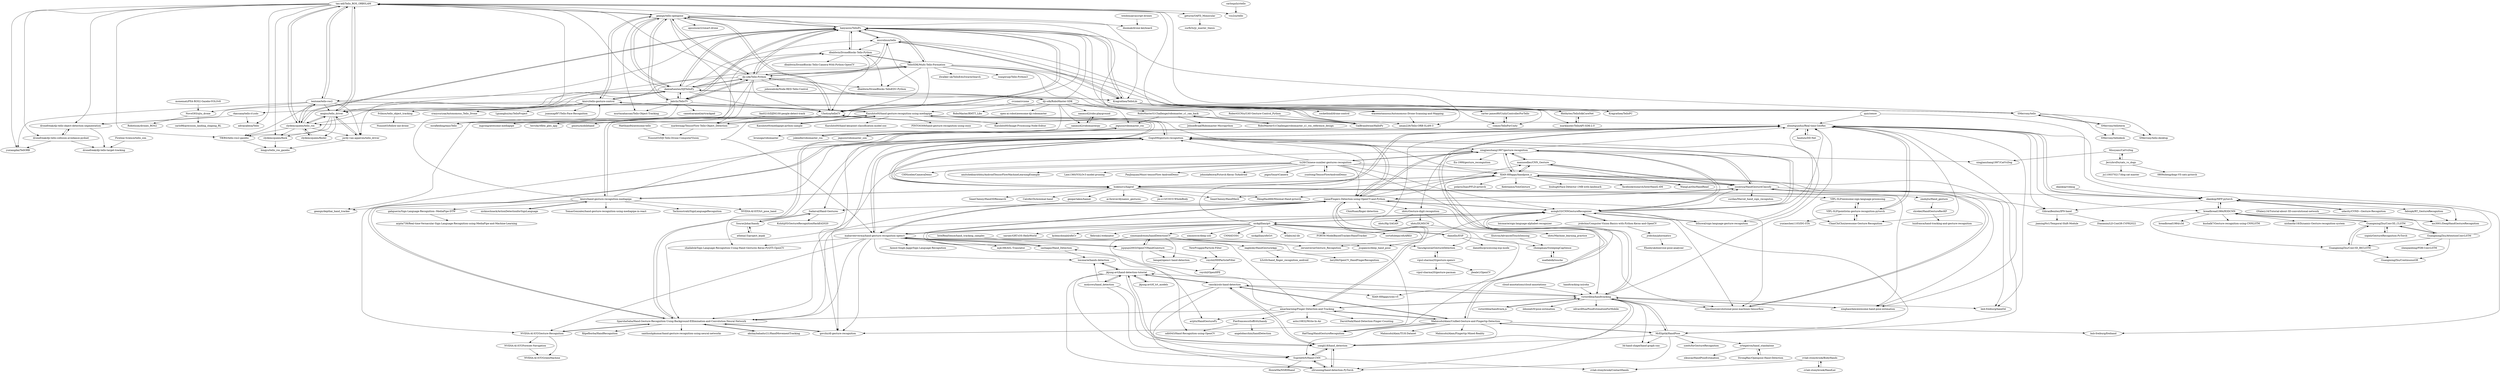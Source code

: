 digraph G {
"rkassana/tello-rl-yolo" -> "dronefreak/dji-tello-object-detection-segmentation"
"rkassana/tello-rl-yolo" -> "adriacabeza/Yello"
"fandulu/DD-Net" -> "ahmetgunduz/Real-time-GesRec" ["e"=1]
"wesbos/javascript-drones" -> "dnomak/drone-keyboard" ["e"=1]
"idotc/Gesture-digit-recognition" -> "idotc/Machine_learning_practice"
"idotc/Gesture-digit-recognition" -> "idotc/DLMSCM"
"idotc/Gesture-digit-recognition" -> "idotc/Hg-SAGAN"
"maxnoodles/CNN_Gesture" -> "xingjianzhang1997/gesture-recognition"
"maxnoodles/CNN_Gesture" -> "yyyerica/HandGestureClassify"
"maxnoodles/CNN_Gesture" -> "WangLaoShi/HandRead"
"maxnoodles/CNN_Gesture" -> "XIAN-HHappy/handpose_x"
"xingjianzhang1997/gesture-recognition" -> "maxnoodles/CNN_Gesture"
"xingjianzhang1997/gesture-recognition" -> "yyyerica/HandGestureClassify"
"xingjianzhang1997/gesture-recognition" -> "tz28/Chinese-number-gestures-recognition"
"xingjianzhang1997/gesture-recognition" -> "lzane/Fingers-Detection-using-OpenCV-and-Python"
"xingjianzhang1997/gesture-recognition" -> "XIAN-HHappy/handpose_x"
"xingjianzhang1997/gesture-recognition" -> "asingh33/CNNGestureRecognizer"
"xingjianzhang1997/gesture-recognition" -> "Gogul09/gesture-recognition"
"xingjianzhang1997/gesture-recognition" -> "SparshaSaha/Hand-Gesture-Recognition-Using-Background-Elllimination-and-Convolution-Neural-Network"
"xingjianzhang1997/gesture-recognition" -> "idotc/Gesture-digit-recognition"
"xingjianzhang1997/gesture-recognition" -> "xingjianzhang1997/CatVsDog"
"xingjianzhang1997/gesture-recognition" -> "En-1999/gesture_recongnition"
"xingjianzhang1997/gesture-recognition" -> "ahmetgunduz/Real-time-GesRec"
"cloud-annotations/cloud-annotations" -> "victordibia/handtracking" ["e"=1]
"microlinux/tello" -> "hanyazou/TelloPy"
"microlinux/tello" -> "Kragrathea/TelloLib"
"microlinux/tello" -> "Kragrathea/TelloPC"
"microlinux/tello" -> "Ubotica/telloCV"
"microlinux/tello" -> "dji-sdk/Tello-Python"
"microlinux/tello" -> "SMerrony/tello"
"microlinux/tello" -> "dbaldwin/DroneBlocks-Tello-Python"
"Kragrathea/TelloLib" -> "comoc/TelloForUnity"
"Kragrathea/TelloLib" -> "SMerrony/tello"
"Kragrathea/TelloLib" -> "8bitbytes/TelloSdkCoreNet"
"Kragrathea/TelloLib" -> "Kragrathea/TelloPC"
"Kragrathea/TelloLib" -> "marklauter/TelloAPI-SDK-2.0"
"Kragrathea/TelloLib" -> "microlinux/tello"
"Kragrathea/TelloLib" -> "carter-james89/UnityControllerForTello"
"Kragrathea/TelloLib" -> "socketbind/drone-control"
"Kragrathea/TelloLib" -> "hanyazou/TelloPy"
"hanyazou/TelloPy" -> "Ubotica/telloCV"
"hanyazou/TelloPy" -> "dji-sdk/Tello-Python"
"hanyazou/TelloPy" -> "damiafuentes/DJITelloPy"
"hanyazou/TelloPy" -> "microlinux/tello"
"hanyazou/TelloPy" -> "geaxgx/tello-openpose"
"hanyazou/TelloPy" -> "GalBrandwine/HalloPy"
"hanyazou/TelloPy" -> "Kragrathea/TelloLib"
"hanyazou/TelloPy" -> "TelloSDK/Multi-Tello-Formation"
"hanyazou/TelloPy" -> "anqixu/tello_driver"
"hanyazou/TelloPy" -> "clydemcqueen/tello_ros"
"hanyazou/TelloPy" -> "dbaldwin/DroneBlocks-Tello-Python"
"hanyazou/TelloPy" -> "tau-adl/Tello_ROS_ORBSLAM"
"hanyazou/TelloPy" -> "SMerrony/tello"
"hanyazou/TelloPy" -> "markwinap/TensorFlow-Tello-Object_Detection-"
"hanyazou/TelloPy" -> "Jabrils/TelloTV"
"dji-sdk/Tello-Python" -> "damiafuentes/DJITelloPy"
"dji-sdk/Tello-Python" -> "hanyazou/TelloPy"
"dji-sdk/Tello-Python" -> "TelloSDK/Multi-Tello-Formation"
"dji-sdk/Tello-Python" -> "microlinux/tello"
"dji-sdk/Tello-Python" -> "geaxgx/tello-openpose"
"dji-sdk/Tello-Python" -> "Jabrils/TelloTV"
"dji-sdk/Tello-Python" -> "Ubotica/telloCV"
"dji-sdk/Tello-Python" -> "dbaldwin/DroneBlocks-Tello-Python"
"dji-sdk/Tello-Python" -> "clydemcqueen/tello_ros"
"dji-sdk/Tello-Python" -> "ezrafielding/easyTello"
"dji-sdk/Tello-Python" -> "tau-adl/Tello_ROS_ORBSLAM"
"dji-sdk/Tello-Python" -> "Kragrathea/TelloLib"
"dji-sdk/Tello-Python" -> "anqixu/tello_driver"
"dji-sdk/Tello-Python" -> "dbaldwin/DroneBlocks-TelloEDU-Python"
"dji-sdk/Tello-Python" -> "johnwalicki/Node-RED-Tello-Control" ["e"=1]
"damiafuentes/DJITelloPy" -> "dji-sdk/Tello-Python"
"damiafuentes/DJITelloPy" -> "hanyazou/TelloPy"
"damiafuentes/DJITelloPy" -> "Jabrils/TelloTV"
"damiafuentes/DJITelloPy" -> "clydemcqueen/tello_ros"
"damiafuentes/DJITelloPy" -> "tentone/tello-ros2"
"damiafuentes/DJITelloPy" -> "TelloSDK/Multi-Tello-Formation"
"damiafuentes/DJITelloPy" -> "kinivi/tello-gesture-control"
"damiafuentes/DJITelloPy" -> "geaxgx/tello-openpose"
"damiafuentes/DJITelloPy" -> "Ubotica/telloCV"
"damiafuentes/DJITelloPy" -> "tau-adl/Tello_ROS_ORBSLAM"
"damiafuentes/DJITelloPy" -> "microlinux/tello"
"damiafuentes/DJITelloPy" -> "anqixu/tello_driver"
"damiafuentes/DJITelloPy" -> "dbaldwin/DroneBlocks-Tello-Python"
"damiafuentes/DJITelloPy" -> "dji-sdk/RoboMaster-SDK"
"damiafuentes/DJITelloPy" -> "Kragrathea/TelloLib"
"dronefreak/dji-tello-object-detection-segmentation" -> "dronefreak/dji-tello-collision-avoidance-pydnet"
"dronefreak/dji-tello-object-detection-segmentation" -> "dronefreak/dji-tello-target-tracking"
"victordibia/handtrack.js" -> "victordibia/handtracking" ["e"=1]
"yuxitong/TensorFlowAndroidDemo" -> "tz28/Chinese-number-gestures-recognition" ["e"=1]
"jrobchin/Computer-Vision-Basics-with-Python-Keras-and-OpenCV" -> "jrobchin/phormatics"
"jrobchin/Computer-Vision-Basics-with-Python-Keras-and-OpenCV" -> "asingh33/CNNGestureRecognizer"
"hthuwal/sign-language-gesture-recognition" -> "asingh33/CNNGestureRecognizer" ["e"=1]
"hthuwal/sign-language-gesture-recognition" -> "ahmetgunduz/Real-time-GesRec" ["e"=1]
"OValery16/Tutorial-about-3D-convolutional-network" -> "ms3001/DeepHandGestureRecognition" ["e"=1]
"dbaldwin/DroneBlocks-Tello-Python" -> "dbaldwin/DroneBlocks-TelloEDU-Python"
"dbaldwin/DroneBlocks-Tello-Python" -> "dbaldwin/DroneBlocks-Tello-Camera-With-Python-OpenCV"
"dbaldwin/DroneBlocks-Tello-Python" -> "hanyazou/TelloPy"
"dbaldwin/DroneBlocks-Tello-Python" -> "TelloSDK/Multi-Tello-Formation"
"dbaldwin/DroneBlocks-Tello-Python" -> "Ubotica/telloCV"
"dbaldwin/DroneBlocks-Tello-Python" -> "ezrafielding/easyTello"
"ahmetgunduz/Real-time-GesRec" -> "okankop/MFF-pytorch"
"ahmetgunduz/Real-time-GesRec" -> "breadbread1984/R3DCNN"
"ahmetgunduz/Real-time-GesRec" -> "GibranBenitez/IPN-hand"
"ahmetgunduz/Real-time-GesRec" -> "VIPL-SLP/pointlstm-gesture-recognition-pytorch"
"ahmetgunduz/Real-time-GesRec" -> "Ha0Tang/HandGestureRecognition" ["e"=1]
"ahmetgunduz/Real-time-GesRec" -> "govzhz/dl-gesture-recognition"
"ahmetgunduz/Real-time-GesRec" -> "ChanChiChoi/awesome-Gesture-Recognition"
"ahmetgunduz/Real-time-GesRec" -> "SparshaSaha/Hand-Gesture-Recognition-Using-Background-Elllimination-and-Convolution-Neural-Network"
"ahmetgunduz/Real-time-GesRec" -> "Gogul09/gesture-recognition"
"ahmetgunduz/Real-time-GesRec" -> "lmb-freiburg/freihand" ["e"=1]
"ahmetgunduz/Real-time-GesRec" -> "lmb-freiburg/hand3d" ["e"=1]
"ahmetgunduz/Real-time-GesRec" -> "MahmudulAlam/Unified-Gesture-and-Fingertip-Detection"
"ahmetgunduz/Real-time-GesRec" -> "fandulu/DD-Net" ["e"=1]
"ahmetgunduz/Real-time-GesRec" -> "hukenovs/hagrid"
"ahmetgunduz/Real-time-GesRec" -> "xinghaochen/awesome-hand-pose-estimation" ["e"=1]
"victordibia/handtracking" -> "xinghaochen/awesome-hand-pose-estimation" ["e"=1]
"victordibia/handtracking" -> "lmb-freiburg/hand3d" ["e"=1]
"victordibia/handtracking" -> "MrEliptik/HandPose"
"victordibia/handtracking" -> "victordibia/handtrack.js" ["e"=1]
"victordibia/handtracking" -> "timctho/convolutional-pose-machines-tensorflow" ["e"=1]
"victordibia/handtracking" -> "asingh33/CNNGestureRecognizer"
"victordibia/handtracking" -> "jkjung-avt/hand-detection-tutorial"
"victordibia/handtracking" -> "cansik/yolo-hand-detection"
"victordibia/handtracking" -> "3d-hand-shape/hand-graph-cnn" ["e"=1]
"victordibia/handtracking" -> "ildoonet/tf-pose-estimation" ["e"=1]
"victordibia/handtracking" -> "yangli18/hand_detection"
"victordibia/handtracking" -> "zllrunning/hand-detection.PyTorch"
"victordibia/handtracking" -> "ahmetgunduz/Real-time-GesRec"
"victordibia/handtracking" -> "amarlearning/Finger-Detection-and-Tracking"
"victordibia/handtracking" -> "edvardHua/PoseEstimationForMobile" ["e"=1]
"tz28/Chinese-number-gestures-recognition" -> "xingjianzhang1997/gesture-recognition"
"tz28/Chinese-number-gestures-recognition" -> "yyyerica/HandGestureClassify"
"tz28/Chinese-number-gestures-recognition" -> "yuxitong/TensorFlowAndroidDemo" ["e"=1]
"tz28/Chinese-number-gestures-recognition" -> "Gogul09/gesture-recognition"
"tz28/Chinese-number-gestures-recognition" -> "XIAN-HHappy/handpose_x"
"tz28/Chinese-number-gestures-recognition" -> "CHNicelee/CameraDemo" ["e"=1]
"tz28/Chinese-number-gestures-recognition" -> "amitshekhariitbhu/AndroidTensorFlowMachineLearningExample" ["e"=1]
"tz28/Chinese-number-gestures-recognition" -> "Lam1360/YOLOv3-model-pruning" ["e"=1]
"tz28/Chinese-number-gestures-recognition" -> "asingh33/CNNGestureRecognizer"
"tz28/Chinese-number-gestures-recognition" -> "PanJinquan/Mnist-tensorFlow-AndroidDemo"
"tz28/Chinese-number-gestures-recognition" -> "johnolafenwa/Pytorch-Keras-ToAndroid" ["e"=1]
"tz28/Chinese-number-gestures-recognition" -> "hukenovs/hagrid"
"tz28/Chinese-number-gestures-recognition" -> "timctho/convolutional-pose-machines-tensorflow" ["e"=1]
"tz28/Chinese-number-gestures-recognition" -> "lzane/Fingers-Detection-using-OpenCV-and-Python"
"tz28/Chinese-number-gestures-recognition" -> "pqpo/SmartCamera" ["e"=1]
"PierfrancescoSoffritti/handy" -> "angelobacchini/handDetection"
"PierfrancescoSoffritti/handy" -> "udit043/Hand-Recognition-using-OpenCV"
"zllrunning/hand-detection.PyTorch" -> "yangli18/hand_detection"
"zllrunning/hand-detection.PyTorch" -> "SupreethN/Hand-CNN"
"yangli18/hand_detection" -> "zllrunning/hand-detection.PyTorch"
"yangli18/hand_detection" -> "SupreethN/Hand-CNN"
"yangli18/hand_detection" -> "jkjung-avt/hand-detection-tutorial"
"yangli18/hand_detection" -> "cansik/yolo-hand-detection"
"jordy-van-appeven/tello_driver" -> "anqixu/tello_driver"
"jordy-van-appeven/tello_driver" -> "bingyo/tello_ros_gazebo"
"amarlearning/Finger-Detection-and-Tracking" -> "lzane/Fingers-Detection-using-OpenCV-and-Python"
"amarlearning/Finger-Detection-and-Tracking" -> "MahmudulAlam/Unified-Gesture-and-Fingertip-Detection"
"amarlearning/Finger-Detection-and-Tracking" -> "PierfrancescoSoffritti/handy"
"amarlearning/Finger-Detection-and-Tracking" -> "victordibia/handtracking"
"amarlearning/Finger-Detection-and-Tracking" -> "sashagaz/Hand_Detection"
"amarlearning/Finger-Detection-and-Tracking" -> "mahaveerverma/hand-gesture-recognition-opencv"
"amarlearning/Finger-Detection-and-Tracking" -> "SparshaSaha/Hand-Gesture-Recognition-Using-Background-Elllimination-and-Convolution-Neural-Network"
"amarlearning/Finger-Detection-and-Tracking" -> "DarshNaik/Hand-Detection-Finger-Counting"
"amarlearning/Finger-Detection-and-Tracking" -> "ashu10832/Write-In-Air"
"amarlearning/Finger-Detection-and-Tracking" -> "arijitx/HandGesturePy"
"yyyerica/HandGestureClassify" -> "timctho/convolutional-pose-machines-tensorflow" ["e"=1]
"yyyerica/HandGestureClassify" -> "xingjianzhang1997/gesture-recognition"
"yyyerica/HandGestureClassify" -> "maxnoodles/CNN_Gesture"
"yyyerica/HandGestureClassify" -> "lzane/Fingers-Detection-using-OpenCV-and-Python"
"yyyerica/HandGestureClassify" -> "XIAN-HHappy/handpose_x"
"yyyerica/HandGestureClassify" -> "okankop/MFF-pytorch"
"yyyerica/HandGestureClassify" -> "zmdsjtu/Hand_gesture"
"yyyerica/HandGestureClassify" -> "surdan/Marcel_hand_sign_recogniton"
"okankop/vidaug" -> "okankop/MFF-pytorch" ["e"=1]
"MahmudulAlam/Unified-Gesture-and-Fingertip-Detection" -> "yangli18/hand_detection"
"MahmudulAlam/Unified-Gesture-and-Fingertip-Detection" -> "amarlearning/Finger-Detection-and-Tracking"
"MahmudulAlam/Unified-Gesture-and-Fingertip-Detection" -> "MrEliptik/HandPose"
"MahmudulAlam/Unified-Gesture-and-Fingertip-Detection" -> "ahmetgunduz/Real-time-GesRec"
"MahmudulAlam/Unified-Gesture-and-Fingertip-Detection" -> "govzhz/dl-gesture-recognition"
"MahmudulAlam/Unified-Gesture-and-Fingertip-Detection" -> "Ha0Tang/HandGestureRecognition" ["e"=1]
"MahmudulAlam/Unified-Gesture-and-Fingertip-Detection" -> "cansik/yolo-hand-detection"
"MahmudulAlam/Unified-Gesture-and-Fingertip-Detection" -> "MahmudulAlam/TI1K-Dataset"
"MahmudulAlam/Unified-Gesture-and-Fingertip-Detection" -> "lmb-freiburg/freihand" ["e"=1]
"MahmudulAlam/Unified-Gesture-and-Fingertip-Detection" -> "MahmudulAlam/Fingertip-Mixed-Reality"
"MahmudulAlam/Unified-Gesture-and-Fingertip-Detection" -> "SupreethN/Hand-CNN"
"nickgillian/grt" -> "nickgillian/ofxGrt" ["e"=1]
"nickgillian/grt" -> "damellis/ESP"
"nickgillian/grt" -> "irllabs/ml-lib" ["e"=1]
"nickgillian/grt" -> "zeruniverse/Gesture_Recognition"
"nickgillian/grt" -> "FORTH-ModelBasedTracker/HandTracker" ["e"=1]
"nickgillian/grt" -> "sortofsleepy/ofxARKit" ["e"=1]
"nickgillian/grt" -> "narner/GRT-iOS-HelloWorld"
"nickgillian/grt" -> "asingh33/CNNGestureRecognizer"
"nickgillian/grt" -> "kylemcdonald/ofxCv" ["e"=1]
"nickgillian/grt" -> "fiebrink1/wekinator" ["e"=1]
"nickgillian/grt" -> "simonwsw/deep-soli" ["e"=1]
"nickgillian/grt" -> "mahaveerverma/hand-gesture-recognition-opencv"
"nickgillian/grt" -> "simenandresen/handDetectionCV"
"nickgillian/grt" -> "CNMAT/OSC" ["e"=1]
"nickgillian/grt" -> "Gogul09/gesture-recognition"
"Jabrils/TelloTV" -> "camelcaramel/airtrackpad"
"Jabrils/TelloTV" -> "damiafuentes/DJITelloPy"
"Jabrils/TelloTV" -> "geaxgx/tello-openpose"
"Jabrils/TelloTV" -> "Ubotica/telloCV"
"Jabrils/TelloTV" -> "dji-sdk/Tello-Python"
"Jabrils/TelloTV" -> "murtazahassan/Tello-Object-Tracking" ["e"=1]
"Jabrils/TelloTV" -> "ezrafielding/easyTello"
"Jabrils/TelloTV" -> "rkassana/tello-rl-yolo"
"Jabrils/TelloTV" -> "hanyazou/TelloPy"
"jrobchin/phormatics" -> "PJunhyuk/exercise-pose-analyzer"
"molyswu/hand_detection" -> "yangli18/hand_detection"
"molyswu/hand_detection" -> "loicmarie/hands-detection"
"molyswu/hand_detection" -> "jkjung-avt/hand-detection-tutorial"
"molyswu/hand_detection" -> "SupreethN/Hand-CNN"
"GuangmingZhu/AttentionConvLSTM" -> "GuangmingZhu/Conv3D_CLSTM"
"GuangmingZhu/AttentionConvLSTM" -> "GuangmingZhu/Conv3D_BICLSTM"
"GuangmingZhu/AttentionConvLSTM" -> "breadbread1984/R3DCNN"
"GuangmingZhu/AttentionConvLSTM" -> "GuangmingZhu/ContinuousGR"
"GuangmingZhu/AttentionConvLSTM" -> "okankop/MFF-pytorch"
"GuangmingZhu/AttentionConvLSTM" -> "shenjianbing/PDB-ConvLSTM" ["e"=1]
"okankop/MFF-pytorch" -> "ahmetgunduz/Real-time-GesRec"
"okankop/MFF-pytorch" -> "breadbread1984/R3DCNN"
"okankop/MFF-pytorch" -> "fabiopk/RT_GestureRecognition"
"okankop/MFF-pytorch" -> "ms3001/DeepHandGestureRecognition"
"okankop/MFF-pytorch" -> "udacity/CVND---Gesture-Recognition" ["e"=1]
"okankop/MFF-pytorch" -> "GibranBenitez/IPN-hand"
"jkjung-avt/hand-detection-tutorial" -> "jkjung-avt/tf_trt_models" ["e"=1]
"jkjung-avt/hand-detection-tutorial" -> "yangli18/hand_detection"
"jkjung-avt/hand-detection-tutorial" -> "loicmarie/hands-detection"
"jkjung-avt/hand-detection-tutorial" -> "SupreethN/Hand-CNN"
"jkjung-avt/hand-detection-tutorial" -> "zllrunning/hand-detection.PyTorch"
"jkjung-avt/hand-detection-tutorial" -> "molyswu/hand_detection"
"jkjung-avt/hand-detection-tutorial" -> "cansik/yolo-hand-detection"
"Missyanc/CatVsDog" -> "xingjianzhang1997/CatVsDog"
"Missyanc/CatVsDog" -> "JerrybroDu/cats_vs_dogs"
"breadbread1984/R3DCNN" -> "breadbread1984/c3d"
"breadbread1984/R3DCNN" -> "GuangmingZhu/Conv3D_BICLSTM"
"breadbread1984/R3DCNN" -> "GuangmingZhu/Conv3D_CLSTM"
"breadbread1984/R3DCNN" -> "okankop/MFF-pytorch"
"breadbread1984/R3DCNN" -> "kushalk7/Gesture-recognition-using-CNNLSTM"
"breadbread1984/R3DCNN" -> "ms3001/DeepHandGestureRecognition"
"breadbread1984/R3DCNN" -> "nishantkr18/Dynamic-Gesture-recognition-system"
"SMerrony/tello" -> "SMerrony/telloterm"
"SMerrony/tello" -> "SMerrony/tellodesk"
"SMerrony/tello" -> "SMerrony/tello-desktop"
"TelloSDK/Multi-Tello-Formation" -> "dji-sdk/Tello-Python"
"TelloSDK/Multi-Tello-Formation" -> "dbaldwin/DroneBlocks-TelloEDU-Python"
"TelloSDK/Multi-Tello-Formation" -> "hanyazou/TelloPy"
"TelloSDK/Multi-Tello-Formation" -> "dwalker-uk/TelloEduSwarmSearch"
"TelloSDK/Multi-Tello-Formation" -> "Kragrathea/TelloLib"
"TelloSDK/Multi-Tello-Formation" -> "dbaldwin/DroneBlocks-Tello-Python"
"TelloSDK/Multi-Tello-Formation" -> "comoc/TelloForUnity"
"TelloSDK/Multi-Tello-Formation" -> "Ubotica/telloCV"
"TelloSDK/Multi-Tello-Formation" -> "GalBrandwine/HalloPy"
"TelloSDK/Multi-Tello-Formation" -> "wangwuqi/Tello-Python3"
"TelloSDK/Multi-Tello-Formation" -> "anqixu/tello_driver"
"TelloSDK/Multi-Tello-Formation" -> "SMerrony/tello"
"ortegatron/hand_standalone" -> "StrongRay/Openpose-Hand-Detection"
"ortegatron/hand_standalone" -> "zikuicai/HandPoseEstimation"
"NVIDIA-AI-IOT/Foresee-Navigation" -> "NVIDIA-AI-IOT/GreenMachine"
"comoc/TelloForUnity" -> "carter-james89/UnityControllerForTello"
"carter-james89/UnityControllerForTello" -> "comoc/TelloForUnity"
"GalBrandwine/HalloPy" -> "Ubotica/telloCV"
"ChanChiChoi/awesome-Gesture-Recognition" -> "VIPL-SLP/pointlstm-gesture-recognition-pytorch"
"fan0210/DJIM100-people-detect-track" -> "markwinap/TensorFlow-Tello-Object_Detection-" ["e"=1]
"Ubotica/telloCV" -> "GalBrandwine/HalloPy"
"Ubotica/telloCV" -> "hanyazou/TelloPy"
"Ubotica/telloCV" -> "geaxgx/tello-openpose"
"Ubotica/telloCV" -> "markwinap/TensorFlow-Tello-Object_Detection-"
"Ubotica/telloCV" -> "ezrafielding/easyTello"
"geaxgx/tello-openpose" -> "Ubotica/telloCV"
"geaxgx/tello-openpose" -> "hanyazou/TelloPy"
"geaxgx/tello-openpose" -> "tau-adl/Tello_ROS_ORBSLAM"
"geaxgx/tello-openpose" -> "Jabrils/TelloTV"
"geaxgx/tello-openpose" -> "murtazahassan/Tello-Object-Tracking" ["e"=1]
"geaxgx/tello-openpose" -> "dji-sdk/Tello-Python"
"geaxgx/tello-openpose" -> "GalBrandwine/HalloPy"
"geaxgx/tello-openpose" -> "apssouza22/smart-drone"
"geaxgx/tello-openpose" -> "Kragrathea/TelloLib"
"geaxgx/tello-openpose" -> "damiafuentes/DJITelloPy"
"geaxgx/tello-openpose" -> "kinivi/tello-gesture-control"
"geaxgx/tello-openpose" -> "markwinap/TensorFlow-Tello-Object_Detection-"
"geaxgx/tello-openpose" -> "dnomak/drone-keyboard"
"Sadaival/Hand-Gestures" -> "SouravJohar/handy"
"Sadaival/Hand-Gestures" -> "Kshitij05/GestureRecognitionHackEd2020"
"marklauter/TelloAPI-SDK-2.0" -> "8bitbytes/TelloSdkCoreNet"
"RobertGCNiu/UAV-Gesture-Control_Python" -> "GalBrandwine/HalloPy"
"NVIDIA-AI-IOT/Gesture-Recognition" -> "NVIDIA-AI-IOT/GreenMachine"
"NVIDIA-AI-IOT/Gesture-Recognition" -> "SparshaSaha/Hand-Gesture-Recognition-Using-Background-Elllimination-and-Convolution-Neural-Network"
"NVIDIA-AI-IOT/Gesture-Recognition" -> "NVIDIA-AI-IOT/Foresee-Navigation"
"eaglesky/HandGestureApp" -> "hery84/OpenCV_HandFingerRecognition"
"eaglesky/HandGestureApp" -> "h3ct0r/hand_finger_recognition_android"
"markwinap/TensorFlow-Tello-Object_Detection-" -> "Nunzio03/DJI-Tello-Drone-ComputerVision"
"SMerrony/telloterm" -> "SMerrony/tello"
"SMerrony/telloterm" -> "SMerrony/tellodesk"
"SMerrony/telloterm" -> "SMerrony/tello-desktop"
"athena15/project_kojak" -> "SouravJohar/handy"
"SparshaSaha/Hand-Gesture-Recognition-Using-Background-Elllimination-and-Convolution-Neural-Network" -> "govzhz/dl-gesture-recognition"
"SparshaSaha/Hand-Gesture-Recognition-Using-Background-Elllimination-and-Convolution-Neural-Network" -> "santhoshpkumar/hand-gesture-recognition-using-neural-networks"
"SparshaSaha/Hand-Gesture-Recognition-Using-Background-Elllimination-and-Convolution-Neural-Network" -> "Gogul09/gesture-recognition"
"SparshaSaha/Hand-Gesture-Recognition-Using-Background-Elllimination-and-Convolution-Neural-Network" -> "NVIDIA-AI-IOT/Gesture-Recognition"
"SparshaSaha/Hand-Gesture-Recognition-Using-Background-Elllimination-and-Convolution-Neural-Network" -> "akshaybahadur21/HandMovementTracking" ["e"=1]
"SparshaSaha/Hand-Gesture-Recognition-Using-Background-Elllimination-and-Convolution-Neural-Network" -> "ahmetgunduz/Real-time-GesRec"
"SparshaSaha/Hand-Gesture-Recognition-Using-Background-Elllimination-and-Convolution-Neural-Network" -> "filipefborba/HandRecognition"
"simenandresen/handDetectionCV" -> "jujojujo2003/OpenCVHandGuesture"
"simenandresen/handDetectionCV" -> "udit043/Hand-Recognition-using-OpenCV"
"simenandresen/handDetectionCV" -> "bengal/opencv-hand-detection"
"simenandresen/handDetectionCV" -> "eaglesky/HandGestureApp"
"simenandresen/handDetectionCV" -> "VasuAgrawal/GestureDetection"
"simenandresen/handDetectionCV" -> "zeruniverse/Gesture_Recognition"
"zmdsjtu/Hand_gesture" -> "shrekei/HandGestureRecKP"
"8bitbytes/TelloSdkCoreNet" -> "marklauter/TelloAPI-SDK-2.0"
"MrEliptik/HandPose" -> "zzeitt/forGestureRecognition"
"MrEliptik/HandPose" -> "victordibia/handtracking"
"MrEliptik/HandPose" -> "MahmudulAlam/Unified-Gesture-and-Fingertip-Detection"
"MrEliptik/HandPose" -> "yangli18/hand_detection"
"MrEliptik/HandPose" -> "3d-hand-shape/hand-graph-cnn" ["e"=1]
"MrEliptik/HandPose" -> "zllrunning/hand-detection.PyTorch"
"MrEliptik/HandPose" -> "ortegatron/hand_standalone"
"siqinli/GestureRecognition-PyTorch" -> "GuangmingZhu/Conv3D_CLSTM" ["e"=1]
"clydemcqueen/flock2" -> "clydemcqueen/tello_ros"
"clydemcqueen/tello_ros" -> "tentone/tello-ros2"
"clydemcqueen/tello_ros" -> "anqixu/tello_driver"
"clydemcqueen/tello_ros" -> "clydemcqueen/flock2"
"clydemcqueen/tello_ros" -> "tau-adl/Tello_ROS_ORBSLAM"
"clydemcqueen/tello_ros" -> "clydemcqueen/flock"
"clydemcqueen/tello_ros" -> "jordy-van-appeven/tello_driver"
"clydemcqueen/tello_ros" -> "TIERS/tello-ros2-gazebo"
"clydemcqueen/tello_ros" -> "hanyazou/TelloPy"
"anqixu/tello_driver" -> "jordy-van-appeven/tello_driver"
"anqixu/tello_driver" -> "clydemcqueen/tello_ros"
"anqixu/tello_driver" -> "clydemcqueen/flock"
"anqixu/tello_driver" -> "tau-adl/Tello_ROS_ORBSLAM"
"anqixu/tello_driver" -> "clydemcqueen/flock2"
"anqixu/tello_driver" -> "TIERS/tello-ros2-gazebo"
"StrongRay/Openpose-Hand-Detection" -> "ortegatron/hand_standalone"
"clydemcqueen/flock" -> "bingyo/tello_ros_gazebo"
"udacity/CVND---Gesture-Recognition" -> "okankop/MFF-pytorch" ["e"=1]
"dronefreak/dji-tello-collision-avoidance-pydnet" -> "dronefreak/dji-tello-object-detection-segmentation"
"dronefreak/dji-tello-collision-avoidance-pydnet" -> "dronefreak/dji-tello-target-tracking"
"dronefreak/dji-tello-collision-avoidance-pydnet" -> "yuxiangdai/TellORB"
"chonigman/SweepingCapSense" -> "madlabdk/touche"
"royshil/HHParticleFilter" -> "royshil/OpenHPE"
"jkjung-avt/tf_trt_models" -> "jkjung-avt/hand-detection-tutorial" ["e"=1]
"idotc/DLMSCM" -> "idotc/Machine_learning_practice"
"dji-sdk/RoboMaster-SDK" -> "brunoga/robomaster"
"dji-sdk/RoboMaster-SDK" -> "jeguzzi/robomaster_ros"
"dji-sdk/RoboMaster-SDK" -> "nanmu42/robomasterpy"
"dji-sdk/RoboMaster-SDK" -> "RoboMasterS1Challenge/robomaster_s1_can_hack"
"dji-sdk/RoboMaster-SDK" -> "open-ai-robot/awesome-dji-robomaster"
"dji-sdk/RoboMaster-SDK" -> "RoboMaster/RMTT_Libs"
"dji-sdk/RoboMaster-SDK" -> "damiafuentes/DJITelloPy"
"dji-sdk/RoboMaster-SDK" -> "hanyazou/TelloPy"
"dji-sdk/RoboMaster-SDK" -> "nanmu42/robo-playground"
"dji-sdk/RoboMaster-SDK" -> "dji-sdk/Tello-Python"
"nanmu42/robomasterpy" -> "nanmu42/robo-playground"
"nanmu42/robomasterpy" -> "brunoga/robomaster"
"VIPL-SLP/awesome-sign-language-processing" -> "VIPL-SLP/pointlstm-gesture-recognition-pytorch" ["e"=1]
"VIPL-SLP/awesome-sign-language-processing" -> "ChanChiChoi/awesome-Gesture-Recognition" ["e"=1]
"sashagaz/Hand_Detection" -> "mahaveerverma/hand-gesture-recognition-opencv"
"sashagaz/Hand_Detection" -> "lzane/Fingers-Detection-using-OpenCV-and-Python"
"sashagaz/Hand_Detection" -> "loicmarie/hands-detection"
"SupreethN/Hand-CNN" -> "yangli18/hand_detection"
"SupreethN/Hand-CNN" -> "zllrunning/hand-detection.PyTorch"
"SupreethN/Hand-CNN" -> "HowieMa/NSRMhand" ["e"=1]
"SupreethN/Hand-CNN" -> "cvlab-stonybrook/ContactHands"
"GibranBenitez/IPN-hand" -> "Diananini/LD-ConGR-CVPR2022"
"GibranBenitez/IPN-hand" -> "jiamingNo1/Temporal-Shift-Module"
"quic/sense" -> "ahmetgunduz/Real-time-GesRec" ["e"=1]
"quic/sense" -> "okankop/MFF-pytorch" ["e"=1]
"tau-adl/Tello_ROS_ORBSLAM" -> "tentone/tello-ros2"
"tau-adl/Tello_ROS_ORBSLAM" -> "anqixu/tello_driver"
"tau-adl/Tello_ROS_ORBSLAM" -> "clydemcqueen/tello_ros"
"tau-adl/Tello_ROS_ORBSLAM" -> "clydemcqueen/flock"
"tau-adl/Tello_ROS_ORBSLAM" -> "jordy-van-appeven/tello_driver"
"tau-adl/Tello_ROS_ORBSLAM" -> "waseemtannous/Autonomous-Drone-Scanning-and-Mapping"
"tau-adl/Tello_ROS_ORBSLAM" -> "dronefreak/dji-tello-object-detection-segmentation"
"tau-adl/Tello_ROS_ORBSLAM" -> "yuxiangdai/TellORB"
"tau-adl/Tello_ROS_ORBSLAM" -> "aman226/Tello-ORB-SLAM-3"
"tau-adl/Tello_ROS_ORBSLAM" -> "geturin/OAFD_Monocular"
"tau-adl/Tello_ROS_ORBSLAM" -> "dronefreak/dji-tello-collision-avoidance-pydnet"
"tau-adl/Tello_ROS_ORBSLAM" -> "TIERS/tello-ros2-gazebo"
"tau-adl/Tello_ROS_ORBSLAM" -> "vss2sn/tello"
"tau-adl/Tello_ROS_ORBSLAM" -> "geaxgx/tello-openpose"
"tau-adl/Tello_ROS_ORBSLAM" -> "adriacabeza/Yello"
"VasuAgrawal/GestureDetection" -> "vipul-sharma20/gesture-opencv"
"vipul-sharma20/gesture-opencv" -> "VasuAgrawal/GestureDetection"
"vipul-sharma20/gesture-opencv" -> "vipul-sharma20/gesture-pacman"
"vipul-sharma20/gesture-opencv" -> "jbeale1/OpenCV" ["e"=1]
"cansik/yolo-hand-detection" -> "yangli18/hand_detection"
"cansik/yolo-hand-detection" -> "SupreethN/Hand-CNN"
"cansik/yolo-hand-detection" -> "zllrunning/hand-detection.PyTorch"
"cansik/yolo-hand-detection" -> "jkjung-avt/hand-detection-tutorial"
"cansik/yolo-hand-detection" -> "victordibia/handtracking"
"cansik/yolo-hand-detection" -> "XIAN-HHappy/yolo-v5"
"cansik/yolo-hand-detection" -> "MahmudulAlam/Unified-Gesture-and-Fingertip-Detection"
"VIPL-SLP/pointlstm-gesture-recognition-pytorch" -> "ChanChiChoi/awesome-Gesture-Recognition"
"VIPL-SLP/pointlstm-gesture-recognition-pytorch" -> "VIPL-SLP/awesome-sign-language-processing" ["e"=1]
"VIPL-SLP/pointlstm-gesture-recognition-pytorch" -> "yuxiaochen1103/DG-STA" ["e"=1]
"VIPL-SLP/pointlstm-gesture-recognition-pytorch" -> "ahmetgunduz/Real-time-GesRec"
"nanmu42/robo-playground" -> "nanmu42/robomasterpy"
"Fireline-Science/tello_sim" -> "dronefreak/dji-tello-target-tracking"
"fabiopk/RT_GestureRecognition" -> "ms3001/DeepHandGestureRecognition"
"carlospzlz/ctello" -> "vss2sn/tello"
"RoboMasterS1Challenge/robomaster_s1_can_hack" -> "RoboMasterS1Challenge/robomaster_s1_ros_reference_design"
"RoboMasterS1Challenge/robomaster_s1_can_hack" -> "JohnieBraaf/Robomaster-Micropython"
"RoboMasterS1Challenge/robomaster_s1_can_hack" -> "jeguzzi/robomaster_ros"
"RoboMasterS1Challenge/robomaster_s1_ros_reference_design" -> "RoboMasterS1Challenge/robomaster_s1_can_hack"
"kinivi/hand-gesture-recognition-mediapipe" -> "Kazuhito00/hand-gesture-recognition-using-mediapipe"
"kinivi/hand-gesture-recognition-mediapipe" -> "nicknochnack/ActionDetectionforSignLanguage" ["e"=1]
"kinivi/hand-gesture-recognition-mediapipe" -> "kinivi/tello-gesture-control"
"kinivi/hand-gesture-recognition-mediapipe" -> "hukenovs/hagrid"
"kinivi/hand-gesture-recognition-mediapipe" -> "gabguerin/Sign-Language-Recognition--MediaPipe-DTW"
"kinivi/hand-gesture-recognition-mediapipe" -> "ahmetgunduz/Real-time-GesRec"
"kinivi/hand-gesture-recognition-mediapipe" -> "TomasGonzalez/hand-gesture-recognition-using-mediapipe-in-react"
"kinivi/hand-gesture-recognition-mediapipe" -> "Tachionstrahl/SignLanguageRecognition" ["e"=1]
"kinivi/hand-gesture-recognition-mediapipe" -> "NVIDIA-AI-IOT/trt_pose_hand" ["e"=1]
"kinivi/hand-gesture-recognition-mediapipe" -> "geaxgx/depthai_hand_tracker" ["e"=1]
"kinivi/hand-gesture-recognition-mediapipe" -> "Gogul09/gesture-recognition"
"cvzone/cvzone" -> "Kazuhito00/hand-gesture-recognition-using-mediapipe" ["e"=1]
"Kazuhito00/hand-gesture-recognition-using-mediapipe" -> "kinivi/hand-gesture-recognition-mediapipe"
"Kazuhito00/hand-gesture-recognition-using-mediapipe" -> "Kazuhito00/mediapipe-python-sample" ["e"=1]
"Kazuhito00/hand-gesture-recognition-using-mediapipe" -> "hukenovs/hagrid"
"Kazuhito00/hand-gesture-recognition-using-mediapipe" -> "kinivi/tello-gesture-control"
"Kazuhito00/hand-gesture-recognition-using-mediapipe" -> "Kazuhito00/hand-keypoint-classification-model-zoo"
"Kazuhito00/hand-gesture-recognition-using-mediapipe" -> "Gogul09/gesture-recognition"
"Kazuhito00/hand-gesture-recognition-using-mediapipe" -> "PINTO0309/hand-gesture-recognition-using-onnx"
"Kazuhito00/hand-gesture-recognition-using-mediapipe" -> "geaxgx/depthai_hand_tracker" ["e"=1]
"Kazuhito00/hand-gesture-recognition-using-mediapipe" -> "XIAN-HHappy/handpose_x"
"Kazuhito00/hand-gesture-recognition-using-mediapipe" -> "Kazuhito00/Image-Processing-Node-Editor" ["e"=1]
"Kazuhito00/hand-gesture-recognition-using-mediapipe" -> "ahmetgunduz/Real-time-GesRec"
"Kazuhito00/hand-gesture-recognition-using-mediapipe" -> "mgyong/awesome-mediapipe" ["e"=1]
"Kazuhito00/hand-gesture-recognition-using-mediapipe" -> "terryky/tflite_gles_app" ["e"=1]
"Kazuhito00/hand-gesture-recognition-using-mediapipe" -> "gmntu/mobilehand" ["e"=1]
"Kazuhito00/hand-gesture-recognition-using-mediapipe" -> "mahaveerverma/hand-gesture-recognition-opencv"
"handtracking-io/yoha" -> "victordibia/handtracking" ["e"=1]
"Kazuhito00/mediapipe-python-sample" -> "Kazuhito00/hand-gesture-recognition-using-mediapipe" ["e"=1]
"XIAN-HHappy/handpose_x" -> "hukenovs/hagrid"
"XIAN-HHappy/handpose_x" -> "maxnoodles/CNN_Gesture"
"XIAN-HHappy/handpose_x" -> "xingjianzhang1997/gesture-recognition"
"XIAN-HHappy/handpose_x" -> "yyyerica/HandGestureClassify"
"XIAN-HHappy/handpose_x" -> "polarisZhao/PFLD-pytorch" ["e"=1]
"XIAN-HHappy/handpose_x" -> "Kedreamix/YoloGesture"
"XIAN-HHappy/handpose_x" -> "MrEliptik/HandPose"
"XIAN-HHappy/handpose_x" -> "MengHao666/Minimal-Hand-pytorch" ["e"=1]
"XIAN-HHappy/handpose_x" -> "biubug6/Face-Detector-1MB-with-landmark" ["e"=1]
"XIAN-HHappy/handpose_x" -> "lmb-freiburg/hand3d" ["e"=1]
"XIAN-HHappy/handpose_x" -> "XIAN-HHappy/yolo-v5"
"XIAN-HHappy/handpose_x" -> "WangLaoShi/HandRead"
"XIAN-HHappy/handpose_x" -> "facebookresearch/InterHand2.6M" ["e"=1]
"XIAN-HHappy/handpose_x" -> "xinghaochen/awesome-hand-pose-estimation" ["e"=1]
"XIAN-HHappy/handpose_x" -> "SeanChenxy/HandMesh" ["e"=1]
"kinivi/tello-gesture-control" -> "dronefreak/dji-tello-object-detection-segmentation"
"kinivi/tello-gesture-control" -> "damiafuentes/DJITelloPy"
"kinivi/tello-gesture-control" -> "crazysuryaa/Autonomous_Tello_Drone"
"kinivi/tello-gesture-control" -> "geaxgx/tello-openpose"
"kinivi/tello-gesture-control" -> "Kazuhito00/hand-gesture-recognition-using-mediapipe"
"kinivi/tello-gesture-control" -> "Lguanghui/myTelloProject"
"kinivi/tello-gesture-control" -> "juanmapf97/Tello-Face-Recognition"
"kinivi/tello-gesture-control" -> "fvilmos/tello_object_tracking"
"JerrybroDu/cats_vs_dogs" -> "Missyanc/CatVsDog"
"JerrybroDu/cats_vs_dogs" -> "jx1100370217/dog-cat-master"
"JerrybroDu/cats_vs_dogs" -> "0809zheng/dogs-VS-cats-pytorch"
"jeguzzi/robomaster_ros" -> "jukindle/robomaster_ros"
"jeguzzi/robomaster_ros" -> "jeguzzi/robomaster_sim"
"fvilmos/tello_object_tracking" -> "Nunzio03/follow-me-drone"
"nicknochnack/ActionDetectionforSignLanguage" -> "kinivi/hand-gesture-recognition-mediapipe" ["e"=1]
"tentone/tello-ros2" -> "clydemcqueen/tello_ros"
"tentone/tello-ros2" -> "tau-adl/Tello_ROS_ORBSLAM"
"tentone/tello-ros2" -> "TIERS/tello-ros2-gazebo"
"tentone/tello-ros2" -> "waseemtannous/Autonomous-Drone-Scanning-and-Mapping"
"tentone/tello-ros2" -> "anqixu/tello_driver"
"tentone/tello-ros2" -> "yuxiangdai/TellORB"
"tentone/tello-ros2" -> "jordy-van-appeven/tello_driver"
"tentone/tello-ros2" -> "aman226/Tello-ORB-SLAM-3"
"tentone/tello-ros2" -> "NovoG93/sjtu_drone"
"waseemtannous/Autonomous-Drone-Scanning-and-Mapping" -> "aman226/Tello-ORB-SLAM-3"
"Matthias84/awesome-tello" -> "Nunzio03/DJI-Tello-Drone-ComputerVision"
"jeguzzi/robomaster_sim" -> "jeguzzi/robomaster_ros"
"NovoG93/sjtu_drone" -> "Robotisim/drones_ROS2"
"NovoG93/sjtu_drone" -> "carlo98/precision_landing_shaping_RL"
"NewProggie/Particle-Filter" -> "royshil/HHParticleFilter" ["e"=1]
"Illutron/AdvancedTouchSensing" -> "chonigman/SweepingCapSense"
"shrekei/HandGestureRecKP" -> "luizfranca/hand-tracking-and-gesture-recognition"
"damellis/ESP" -> "damellis/processing-esp-mode"
"damellis/ESP" -> "chonigman/SweepingCapSense"
"damellis/ESP" -> "nickgillian/grt"
"TIERS/tello-ros2-gazebo" -> "bingyo/tello_ros_gazebo"
"gabguerin/Sign-Language-Recognition--MediaPipe-DTW" -> "arpita739/Real-time-Vernacular-Sign-Language-Recognition-using-MediaPipe-and-Machine-Learning"
"cvlab-stonybrook/BodyHands" -> "cvlab-stonybrook/HandLer"
"cvlab-stonybrook/BodyHands" -> "cvlab-stonybrook/ContactHands"
"cvlab-stonybrook/HandLer" -> "cvlab-stonybrook/BodyHands"
"hukenovs/hagrid" -> "XIAN-HHappy/handpose_x"
"hukenovs/hagrid" -> "ai-forever/dynamic_gestures"
"hukenovs/hagrid" -> "ahmetgunduz/Real-time-GesRec"
"hukenovs/hagrid" -> "Kazuhito00/hand-gesture-recognition-using-mediapipe"
"hukenovs/hagrid" -> "jin-s13/COCO-WholeBody" ["e"=1]
"hukenovs/hagrid" -> "MengHao666/Minimal-Hand-pytorch" ["e"=1]
"hukenovs/hagrid" -> "Gogul09/gesture-recognition"
"hukenovs/hagrid" -> "SeanChenxy/HandMesh" ["e"=1]
"hukenovs/hagrid" -> "VIPL-SLP/awesome-sign-language-processing" ["e"=1]
"hukenovs/hagrid" -> "xinghaochen/awesome-hand-pose-estimation" ["e"=1]
"hukenovs/hagrid" -> "kinivi/hand-gesture-recognition-mediapipe"
"hukenovs/hagrid" -> "SeanChenxy/Hand3DResearch" ["e"=1]
"hukenovs/hagrid" -> "CalciferZh/minimal-hand" ["e"=1]
"hukenovs/hagrid" -> "GibranBenitez/IPN-hand"
"hukenovs/hagrid" -> "geopavlakos/hamer" ["e"=1]
"jukindle/robomaster_ros" -> "jeguzzi/robomaster_ros"
"geturin/OAFD_Monocular" -> "surfii3z/jy_master_thesis"
"mahaveerverma/hand-gesture-recognition-opencv" -> "Gogul09/gesture-recognition"
"mahaveerverma/hand-gesture-recognition-opencv" -> "lzane/Fingers-Detection-using-OpenCV-and-Python"
"mahaveerverma/hand-gesture-recognition-opencv" -> "sashagaz/Hand_Detection"
"mahaveerverma/hand-gesture-recognition-opencv" -> "asingh33/CNNGestureRecognizer"
"mahaveerverma/hand-gesture-recognition-opencv" -> "shadabsk/Sign-Language-Recognition-Using-Hand-Gestures-Keras-PyQT5-OpenCV" ["e"=1]
"mahaveerverma/hand-gesture-recognition-opencv" -> "NVIDIA-AI-IOT/Gesture-Recognition"
"mahaveerverma/hand-gesture-recognition-opencv" -> "SparshaSaha/Hand-Gesture-Recognition-Using-Background-Elllimination-and-Convolution-Neural-Network"
"mahaveerverma/hand-gesture-recognition-opencv" -> "jujojujo2003/OpenCVHandGuesture"
"mahaveerverma/hand-gesture-recognition-opencv" -> "arijitx/HandGesturePy"
"mahaveerverma/hand-gesture-recognition-opencv" -> "loicmarie/hands-detection"
"mahaveerverma/hand-gesture-recognition-opencv" -> "govzhz/dl-gesture-recognition"
"mahaveerverma/hand-gesture-recognition-opencv" -> "mjk188/ASL-Translator" ["e"=1]
"mahaveerverma/hand-gesture-recognition-opencv" -> "Ha0Tang/HandGestureRecognition" ["e"=1]
"mahaveerverma/hand-gesture-recognition-opencv" -> "jsupancic/deep_hand_pose" ["e"=1]
"mahaveerverma/hand-gesture-recognition-opencv" -> "Anmol-Singh-Jaggi/Sign-Language-Recognition" ["e"=1]
"monemati/PX4-ROS2-Gazebo-YOLOv8" -> "NovoG93/sjtu_drone" ["e"=1]
"lzane/Fingers-Detection-using-OpenCV-and-Python" -> "mahaveerverma/hand-gesture-recognition-opencv"
"lzane/Fingers-Detection-using-OpenCV-and-Python" -> "amarlearning/Finger-Detection-and-Tracking"
"lzane/Fingers-Detection-using-OpenCV-and-Python" -> "asingh33/CNNGestureRecognizer"
"lzane/Fingers-Detection-using-OpenCV-and-Python" -> "xingjianzhang1997/gesture-recognition"
"lzane/Fingers-Detection-using-OpenCV-and-Python" -> "yyyerica/HandGestureClassify"
"lzane/Fingers-Detection-using-OpenCV-and-Python" -> "sashagaz/Hand_Detection"
"lzane/Fingers-Detection-using-OpenCV-and-Python" -> "Gogul09/gesture-recognition"
"lzane/Fingers-Detection-using-OpenCV-and-Python" -> "maxnoodles/CNN_Gesture"
"lzane/Fingers-Detection-using-OpenCV-and-Python" -> "timctho/convolutional-pose-machines-tensorflow" ["e"=1]
"lzane/Fingers-Detection-using-OpenCV-and-Python" -> "Sadaival/Hand-Gestures"
"lzane/Fingers-Detection-using-OpenCV-and-Python" -> "VasuAgrawal/GestureDetection"
"lzane/Fingers-Detection-using-OpenCV-and-Python" -> "idotc/Gesture-digit-recognition"
"lzane/Fingers-Detection-using-OpenCV-and-Python" -> "ChinHuan/finger-detection"
"lzane/Fingers-Detection-using-OpenCV-and-Python" -> "SparshaSaha/Hand-Gesture-Recognition-Using-Background-Elllimination-and-Convolution-Neural-Network"
"lzane/Fingers-Detection-using-OpenCV-and-Python" -> "victordibia/handtracking"
"govzhz/dl-gesture-recognition" -> "SparshaSaha/Hand-Gesture-Recognition-Using-Background-Elllimination-and-Convolution-Neural-Network"
"xinghaochen/awesome-hand-pose-estimation" -> "victordibia/handtracking" ["e"=1]
"asingh33/CNNGestureRecognizer" -> "lzane/Fingers-Detection-using-OpenCV-and-Python"
"asingh33/CNNGestureRecognizer" -> "mahaveerverma/hand-gesture-recognition-opencv"
"asingh33/CNNGestureRecognizer" -> "xingjianzhang1997/gesture-recognition"
"asingh33/CNNGestureRecognizer" -> "Gogul09/gesture-recognition"
"asingh33/CNNGestureRecognizer" -> "ahmetgunduz/Real-time-GesRec"
"asingh33/CNNGestureRecognizer" -> "victordibia/handtracking"
"asingh33/CNNGestureRecognizer" -> "hthuwal/sign-language-gesture-recognition" ["e"=1]
"asingh33/CNNGestureRecognizer" -> "timctho/convolutional-pose-machines-tensorflow" ["e"=1]
"asingh33/CNNGestureRecognizer" -> "SparshaSaha/Hand-Gesture-Recognition-Using-Background-Elllimination-and-Convolution-Neural-Network"
"asingh33/CNNGestureRecognizer" -> "yyyerica/HandGestureClassify"
"asingh33/CNNGestureRecognizer" -> "jrobchin/Computer-Vision-Basics-with-Python-Keras-and-OpenCV"
"asingh33/CNNGestureRecognizer" -> "nickgillian/grt"
"asingh33/CNNGestureRecognizer" -> "MrEliptik/HandPose"
"asingh33/CNNGestureRecognizer" -> "jsupancic/deep_hand_pose" ["e"=1]
"asingh33/CNNGestureRecognizer" -> "loicmarie/sign-language-alphabet-recognizer" ["e"=1]
"Gogul09/gesture-recognition" -> "mahaveerverma/hand-gesture-recognition-opencv"
"Gogul09/gesture-recognition" -> "SparshaSaha/Hand-Gesture-Recognition-Using-Background-Elllimination-and-Convolution-Neural-Network"
"Gogul09/gesture-recognition" -> "ahmetgunduz/Real-time-GesRec"
"Gogul09/gesture-recognition" -> "asingh33/CNNGestureRecognizer"
"Gogul09/gesture-recognition" -> "xingjianzhang1997/gesture-recognition"
"Gogul09/gesture-recognition" -> "shadabsk/Sign-Language-Recognition-Using-Hand-Gestures-Keras-PyQT5-OpenCV" ["e"=1]
"Gogul09/gesture-recognition" -> "NVIDIA-AI-IOT/Gesture-Recognition"
"Gogul09/gesture-recognition" -> "lzane/Fingers-Detection-using-OpenCV-and-Python"
"Gogul09/gesture-recognition" -> "govzhz/dl-gesture-recognition"
"Gogul09/gesture-recognition" -> "Sadaival/Hand-Gestures"
"Gogul09/gesture-recognition" -> "hukenovs/hagrid"
"Gogul09/gesture-recognition" -> "hthuwal/sign-language-gesture-recognition" ["e"=1]
"Gogul09/gesture-recognition" -> "Kazuhito00/hand-gesture-recognition-using-mediapipe"
"GuangmingZhu/Conv3D_CLSTM" -> "GuangmingZhu/AttentionConvLSTM"
"GuangmingZhu/Conv3D_CLSTM" -> "GuangmingZhu/Conv3D_BICLSTM"
"GuangmingZhu/Conv3D_CLSTM" -> "breadbread1984/R3DCNN"
"GuangmingZhu/Conv3D_CLSTM" -> "siqinli/GestureRecognition-PyTorch" ["e"=1]
"akshaybahadur21/HandMovementTracking" -> "SparshaSaha/Hand-Gesture-Recognition-Using-Background-Elllimination-and-Convolution-Neural-Network" ["e"=1]
"SouravJohar/handy" -> "Sadaival/Hand-Gestures"
"SouravJohar/handy" -> "athena15/project_kojak"
"timctho/convolutional-pose-machines-tensorflow" -> "yyyerica/HandGestureClassify" ["e"=1]
"jujojujo2003/OpenCVHandGuesture" -> "royshil/HHParticleFilter"
"jujojujo2003/OpenCVHandGuesture" -> "royshil/OpenHPE"
"jujojujo2003/OpenCVHandGuesture" -> "bengal/opencv-hand-detection"
"jujojujo2003/OpenCVHandGuesture" -> "simenandresen/handDetectionCV"
"loicmarie/hands-detection" -> "jkjung-avt/hand-detection-tutorial"
"IntelRealSense/hand_tracking_samples" -> "jujojujo2003/OpenCVHandGuesture" ["e"=1]
"madlabdk/touche" -> "chonigman/SweepingCapSense"
"GuangmingZhu/Conv3D_BICLSTM" -> "GuangmingZhu/Conv3D_CLSTM"
"GuangmingZhu/Conv3D_BICLSTM" -> "GuangmingZhu/ContinuousGR"
"rkassana/tello-rl-yolo" ["l"="30.5,29.593"]
"dronefreak/dji-tello-object-detection-segmentation" ["l"="30.471,29.585"]
"adriacabeza/Yello" ["l"="30.48,29.607"]
"fandulu/DD-Net" ["l"="46.924,34.628", "c"=932]
"ahmetgunduz/Real-time-GesRec" ["l"="30.491,29.338"]
"wesbos/javascript-drones" ["l"="26.627,-25.308", "c"=32]
"dnomak/drone-keyboard" ["l"="30.566,29.572"]
"idotc/Gesture-digit-recognition" ["l"="30.357,29.291"]
"idotc/Machine_learning_practice" ["l"="30.335,29.281"]
"idotc/DLMSCM" ["l"="30.324,29.292"]
"idotc/Hg-SAGAN" ["l"="30.315,29.275"]
"maxnoodles/CNN_Gesture" ["l"="30.401,29.346"]
"xingjianzhang1997/gesture-recognition" ["l"="30.406,29.328"]
"yyyerica/HandGestureClassify" ["l"="30.422,29.338"]
"WangLaoShi/HandRead" ["l"="30.412,29.379"]
"XIAN-HHappy/handpose_x" ["l"="30.443,29.358"]
"tz28/Chinese-number-gestures-recognition" ["l"="30.413,29.36"]
"lzane/Fingers-Detection-using-OpenCV-and-Python" ["l"="30.409,29.298"]
"asingh33/CNNGestureRecognizer" ["l"="30.429,29.303"]
"Gogul09/gesture-recognition" ["l"="30.444,29.333"]
"SparshaSaha/Hand-Gesture-Recognition-Using-Background-Elllimination-and-Convolution-Neural-Network" ["l"="30.454,29.308"]
"xingjianzhang1997/CatVsDog" ["l"="30.307,29.333"]
"En-1999/gesture_recongnition" ["l"="30.375,29.329"]
"cloud-annotations/cloud-annotations" ["l"="50.194,32.943", "c"=314]
"victordibia/handtracking" ["l"="30.481,29.265"]
"microlinux/tello" ["l"="30.551,29.671"]
"hanyazou/TelloPy" ["l"="30.545,29.647"]
"Kragrathea/TelloLib" ["l"="30.565,29.678"]
"Kragrathea/TelloPC" ["l"="30.556,29.697"]
"Ubotica/telloCV" ["l"="30.558,29.631"]
"dji-sdk/Tello-Python" ["l"="30.531,29.661"]
"SMerrony/tello" ["l"="30.588,29.691"]
"dbaldwin/DroneBlocks-Tello-Python" ["l"="30.573,29.647"]
"comoc/TelloForUnity" ["l"="30.598,29.677"]
"8bitbytes/TelloSdkCoreNet" ["l"="30.564,29.713"]
"marklauter/TelloAPI-SDK-2.0" ["l"="30.578,29.719"]
"carter-james89/UnityControllerForTello" ["l"="30.61,29.687"]
"socketbind/drone-control" ["l"="30.585,29.707"]
"damiafuentes/DJITelloPy" ["l"="30.517,29.635"]
"geaxgx/tello-openpose" ["l"="30.531,29.609"]
"GalBrandwine/HalloPy" ["l"="30.571,29.618"]
"TelloSDK/Multi-Tello-Formation" ["l"="30.566,29.66"]
"anqixu/tello_driver" ["l"="30.5,29.654"]
"clydemcqueen/tello_ros" ["l"="30.497,29.666"]
"tau-adl/Tello_ROS_ORBSLAM" ["l"="30.481,29.635"]
"markwinap/TensorFlow-Tello-Object_Detection-" ["l"="30.586,29.615"]
"Jabrils/TelloTV" ["l"="30.541,29.623"]
"ezrafielding/easyTello" ["l"="30.581,29.633"]
"dbaldwin/DroneBlocks-TelloEDU-Python" ["l"="30.583,29.666"]
"johnwalicki/Node-RED-Tello-Control" ["l"="26.538,-25.122", "c"=32]
"tentone/tello-ros2" ["l"="30.479,29.655"]
"kinivi/tello-gesture-control" ["l"="30.498,29.532"]
"dji-sdk/RoboMaster-SDK" ["l"="30.493,29.708"]
"dronefreak/dji-tello-collision-avoidance-pydnet" ["l"="30.459,29.603"]
"dronefreak/dji-tello-target-tracking" ["l"="30.44,29.586"]
"victordibia/handtrack.js" ["l"="-31.512,-35.723", "c"=272]
"yuxitong/TensorFlowAndroidDemo" ["l"="33.092,29.758", "c"=57]
"jrobchin/Computer-Vision-Basics-with-Python-Keras-and-OpenCV" ["l"="30.351,29.311"]
"jrobchin/phormatics" ["l"="30.287,29.302"]
"hthuwal/sign-language-gesture-recognition" ["l"="30.334,30.114", "c"=860]
"OValery16/Tutorial-about-3D-convolutional-network" ["l"="48.042,33.917", "c"=168]
"ms3001/DeepHandGestureRecognition" ["l"="30.562,29.365"]
"dbaldwin/DroneBlocks-Tello-Camera-With-Python-OpenCV" ["l"="30.613,29.64"]
"okankop/MFF-pytorch" ["l"="30.538,29.358"]
"breadbread1984/R3DCNN" ["l"="30.579,29.358"]
"GibranBenitez/IPN-hand" ["l"="30.52,29.376"]
"VIPL-SLP/pointlstm-gesture-recognition-pytorch" ["l"="30.524,29.34"]
"Ha0Tang/HandGestureRecognition" ["l"="44.52,30.492", "c"=243]
"govzhz/dl-gesture-recognition" ["l"="30.471,29.301"]
"ChanChiChoi/awesome-Gesture-Recognition" ["l"="30.542,29.334"]
"lmb-freiburg/freihand" ["l"="31.061,29.442", "c"=723]
"lmb-freiburg/hand3d" ["l"="31.098,29.453", "c"=723]
"MahmudulAlam/Unified-Gesture-and-Fingertip-Detection" ["l"="30.511,29.267"]
"hukenovs/hagrid" ["l"="30.474,29.375"]
"xinghaochen/awesome-hand-pose-estimation" ["l"="31.084,29.392", "c"=723]
"MrEliptik/HandPose" ["l"="30.515,29.285"]
"timctho/convolutional-pose-machines-tensorflow" ["l"="31.602,28.147", "c"=352]
"jkjung-avt/hand-detection-tutorial" ["l"="30.505,29.22"]
"cansik/yolo-hand-detection" ["l"="30.508,29.245"]
"3d-hand-shape/hand-graph-cnn" ["l"="31.081,29.447", "c"=723]
"ildoonet/tf-pose-estimation" ["l"="31.689,28.097", "c"=352]
"yangli18/hand_detection" ["l"="30.521,29.233"]
"zllrunning/hand-detection.PyTorch" ["l"="30.532,29.245"]
"amarlearning/Finger-Detection-and-Tracking" ["l"="30.452,29.252"]
"edvardHua/PoseEstimationForMobile" ["l"="31.673,28.121", "c"=352]
"CHNicelee/CameraDemo" ["l"="61.802,-14.316", "c"=165]
"amitshekhariitbhu/AndroidTensorFlowMachineLearningExample" ["l"="56.944,-14.785", "c"=123]
"Lam1360/YOLOv3-model-pruning" ["l"="52.792,33.375", "c"=271]
"PanJinquan/Mnist-tensorFlow-AndroidDemo" ["l"="30.386,29.391"]
"johnolafenwa/Pytorch-Keras-ToAndroid" ["l"="51.95,33.16", "c"=354]
"pqpo/SmartCamera" ["l"="60.117,-13.884", "c"=9]
"PierfrancescoSoffritti/handy" ["l"="30.444,29.184"]
"angelobacchini/handDetection" ["l"="30.456,29.158"]
"udit043/Hand-Recognition-using-OpenCV" ["l"="30.413,29.171"]
"SupreethN/Hand-CNN" ["l"="30.538,29.22"]
"jordy-van-appeven/tello_driver" ["l"="30.476,29.67"]
"bingyo/tello_ros_gazebo" ["l"="30.449,29.672"]
"sashagaz/Hand_Detection" ["l"="30.425,29.26"]
"mahaveerverma/hand-gesture-recognition-opencv" ["l"="30.439,29.282"]
"DarshNaik/Hand-Detection-Finger-Counting" ["l"="30.439,29.223"]
"ashu10832/Write-In-Air" ["l"="30.453,29.213"]
"arijitx/HandGesturePy" ["l"="30.429,29.239"]
"zmdsjtu/Hand_gesture" ["l"="30.344,29.351"]
"surdan/Marcel_hand_sign_recogniton" ["l"="30.382,29.348"]
"okankop/vidaug" ["l"="47.81,33.837", "c"=168]
"MahmudulAlam/TI1K-Dataset" ["l"="30.547,29.266"]
"MahmudulAlam/Fingertip-Mixed-Reality" ["l"="30.558,29.252"]
"nickgillian/grt" ["l"="30.378,29.252"]
"nickgillian/ofxGrt" ["l"="33.176,24.016", "c"=662]
"damellis/ESP" ["l"="30.318,29.231"]
"irllabs/ml-lib" ["l"="37.818,6.736", "c"=1235]
"zeruniverse/Gesture_Recognition" ["l"="30.372,29.212"]
"FORTH-ModelBasedTracker/HandTracker" ["l"="31.138,29.539", "c"=723]
"sortofsleepy/ofxARKit" ["l"="33.217,24.047", "c"=662]
"narner/GRT-iOS-HelloWorld" ["l"="30.345,29.246"]
"kylemcdonald/ofxCv" ["l"="33.234,23.987", "c"=662]
"fiebrink1/wekinator" ["l"="37.757,6.787", "c"=1235]
"simonwsw/deep-soli" ["l"="63.926,35.435", "c"=589]
"simenandresen/handDetectionCV" ["l"="30.372,29.184"]
"CNMAT/OSC" ["l"="37.816,6.694", "c"=1235]
"camelcaramel/airtrackpad" ["l"="30.558,29.599"]
"murtazahassan/Tello-Object-Tracking" ["l"="50.268,30.071", "c"=83]
"PJunhyuk/exercise-pose-analyzer" ["l"="30.256,29.294"]
"molyswu/hand_detection" ["l"="30.517,29.198"]
"loicmarie/hands-detection" ["l"="30.473,29.226"]
"GuangmingZhu/AttentionConvLSTM" ["l"="30.607,29.355"]
"GuangmingZhu/Conv3D_CLSTM" ["l"="30.609,29.372"]
"GuangmingZhu/Conv3D_BICLSTM" ["l"="30.626,29.366"]
"GuangmingZhu/ContinuousGR" ["l"="30.64,29.353"]
"shenjianbing/PDB-ConvLSTM" ["l"="47.816,34.778", "c"=1004]
"fabiopk/RT_GestureRecognition" ["l"="30.564,29.381"]
"udacity/CVND---Gesture-Recognition" ["l"="49.1,27.779", "c"=1018]
"jkjung-avt/tf_trt_models" ["l"="53.06,32.574", "c"=251]
"Missyanc/CatVsDog" ["l"="30.229,29.338"]
"JerrybroDu/cats_vs_dogs" ["l"="30.191,29.339"]
"breadbread1984/c3d" ["l"="30.607,29.335"]
"kushalk7/Gesture-recognition-using-CNNLSTM" ["l"="30.592,29.338"]
"nishantkr18/Dynamic-Gesture-recognition-system" ["l"="30.593,29.385"]
"SMerrony/telloterm" ["l"="30.607,29.714"]
"SMerrony/tellodesk" ["l"="30.609,29.702"]
"SMerrony/tello-desktop" ["l"="30.62,29.704"]
"dwalker-uk/TelloEduSwarmSearch" ["l"="30.615,29.665"]
"wangwuqi/Tello-Python3" ["l"="30.603,29.655"]
"ortegatron/hand_standalone" ["l"="30.589,29.264"]
"StrongRay/Openpose-Hand-Detection" ["l"="30.615,29.264"]
"zikuicai/HandPoseEstimation" ["l"="30.615,29.245"]
"NVIDIA-AI-IOT/Foresee-Navigation" ["l"="30.539,29.308"]
"NVIDIA-AI-IOT/GreenMachine" ["l"="30.52,29.313"]
"fan0210/DJIM100-people-detect-track" ["l"="59.96,14.036", "c"=334]
"apssouza22/smart-drone" ["l"="30.534,29.58"]
"Sadaival/Hand-Gestures" ["l"="30.361,29.369"]
"SouravJohar/handy" ["l"="30.314,29.395"]
"Kshitij05/GestureRecognitionHackEd2020" ["l"="30.344,29.406"]
"RobertGCNiu/UAV-Gesture-Control_Python" ["l"="30.61,29.594"]
"NVIDIA-AI-IOT/Gesture-Recognition" ["l"="30.481,29.314"]
"eaglesky/HandGestureApp" ["l"="30.348,29.132"]
"hery84/OpenCV_HandFingerRecognition" ["l"="30.327,29.115"]
"h3ct0r/hand_finger_recognition_android" ["l"="30.347,29.103"]
"Nunzio03/DJI-Tello-Drone-ComputerVision" ["l"="30.634,29.61"]
"athena15/project_kojak" ["l"="30.286,29.412"]
"santhoshpkumar/hand-gesture-recognition-using-neural-networks" ["l"="30.5,29.311"]
"akshaybahadur21/HandMovementTracking" ["l"="33.178,29.799", "c"=57]
"filipefborba/HandRecognition" ["l"="30.405,29.277"]
"jujojujo2003/OpenCVHandGuesture" ["l"="30.399,29.188"]
"bengal/opencv-hand-detection" ["l"="30.375,29.162"]
"VasuAgrawal/GestureDetection" ["l"="30.351,29.219"]
"shrekei/HandGestureRecKP" ["l"="30.301,29.36"]
"zzeitt/forGestureRecognition" ["l"="30.558,29.283"]
"siqinli/GestureRecognition-PyTorch" ["l"="47.871,33.765", "c"=168]
"clydemcqueen/flock2" ["l"="30.486,29.684"]
"clydemcqueen/flock" ["l"="30.463,29.666"]
"TIERS/tello-ros2-gazebo" ["l"="30.463,29.654"]
"yuxiangdai/TellORB" ["l"="30.461,29.625"]
"chonigman/SweepingCapSense" ["l"="30.267,29.208"]
"madlabdk/touche" ["l"="30.255,29.191"]
"royshil/HHParticleFilter" ["l"="30.412,29.15"]
"royshil/OpenHPE" ["l"="30.395,29.155"]
"brunoga/robomaster" ["l"="30.479,29.737"]
"jeguzzi/robomaster_ros" ["l"="30.486,29.768"]
"nanmu42/robomasterpy" ["l"="30.456,29.737"]
"RoboMasterS1Challenge/robomaster_s1_can_hack" ["l"="30.459,29.763"]
"open-ai-robot/awesome-dji-robomaster" ["l"="30.501,29.747"]
"RoboMaster/RMTT_Libs" ["l"="30.453,29.711"]
"nanmu42/robo-playground" ["l"="30.466,29.724"]
"VIPL-SLP/awesome-sign-language-processing" ["l"="30.247,30.007", "c"=860]
"HowieMa/NSRMhand" ["l"="31.156,29.437", "c"=723]
"cvlab-stonybrook/ContactHands" ["l"="30.576,29.182"]
"Diananini/LD-ConGR-CVPR2022" ["l"="30.541,29.401"]
"jiamingNo1/Temporal-Shift-Module" ["l"="30.541,29.388"]
"quic/sense" ["l"="46.952,34.694", "c"=932]
"waseemtannous/Autonomous-Drone-Scanning-and-Mapping" ["l"="30.446,29.646"]
"aman226/Tello-ORB-SLAM-3" ["l"="30.457,29.638"]
"geturin/OAFD_Monocular" ["l"="30.425,29.651"]
"vss2sn/tello" ["l"="30.429,29.627"]
"vipul-sharma20/gesture-opencv" ["l"="30.324,29.193"]
"vipul-sharma20/gesture-pacman" ["l"="30.303,29.172"]
"jbeale1/OpenCV" ["l"="54.561,32.993", "c"=279]
"XIAN-HHappy/yolo-v5" ["l"="30.488,29.297"]
"yuxiaochen1103/DG-STA" ["l"="46.833,34.623", "c"=932]
"Fireline-Science/tello_sim" ["l"="30.412,29.578"]
"carlospzlz/ctello" ["l"="30.393,29.625"]
"RoboMasterS1Challenge/robomaster_s1_ros_reference_design" ["l"="30.452,29.784"]
"JohnieBraaf/Robomaster-Micropython" ["l"="30.432,29.779"]
"kinivi/hand-gesture-recognition-mediapipe" ["l"="30.491,29.417"]
"Kazuhito00/hand-gesture-recognition-using-mediapipe" ["l"="30.464,29.403"]
"nicknochnack/ActionDetectionforSignLanguage" ["l"="30.417,30.078", "c"=860]
"gabguerin/Sign-Language-Recognition--MediaPipe-DTW" ["l"="30.53,29.444"]
"TomasGonzalez/hand-gesture-recognition-using-mediapipe-in-react" ["l"="30.497,29.444"]
"Tachionstrahl/SignLanguageRecognition" ["l"="30.307,30.111", "c"=860]
"NVIDIA-AI-IOT/trt_pose_hand" ["l"="53.296,32.487", "c"=251]
"geaxgx/depthai_hand_tracker" ["l"="49.429,29.984", "c"=83]
"cvzone/cvzone" ["l"="50.149,29.964", "c"=83]
"Kazuhito00/mediapipe-python-sample" ["l"="49.848,30.039", "c"=83]
"Kazuhito00/hand-keypoint-classification-model-zoo" ["l"="30.442,29.429"]
"PINTO0309/hand-gesture-recognition-using-onnx" ["l"="30.459,29.442"]
"Kazuhito00/Image-Processing-Node-Editor" ["l"="49.657,30.039", "c"=83]
"mgyong/awesome-mediapipe" ["l"="30.27,30.271", "c"=860]
"terryky/tflite_gles_app" ["l"="49.807,29.972", "c"=83]
"gmntu/mobilehand" ["l"="31.026,29.378", "c"=723]
"handtracking-io/yoha" ["l"="31.101,29.343", "c"=723]
"polarisZhao/PFLD-pytorch" ["l"="33.376,29.138", "c"=57]
"Kedreamix/YoloGesture" ["l"="30.416,29.406"]
"MengHao666/Minimal-Hand-pytorch" ["l"="31.02,29.4", "c"=723]
"biubug6/Face-Detector-1MB-with-landmark" ["l"="33.384,29.205", "c"=57]
"facebookresearch/InterHand2.6M" ["l"="31.036,29.418", "c"=723]
"SeanChenxy/HandMesh" ["l"="31.008,29.41", "c"=723]
"crazysuryaa/Autonomous_Tello_Drone" ["l"="30.525,29.535"]
"Lguanghui/myTelloProject" ["l"="30.469,29.532"]
"juanmapf97/Tello-Face-Recognition" ["l"="30.486,29.511"]
"fvilmos/tello_object_tracking" ["l"="30.527,29.514"]
"jx1100370217/dog-cat-master" ["l"="30.168,29.353"]
"0809zheng/dogs-VS-cats-pytorch" ["l"="30.161,29.33"]
"jukindle/robomaster_ros" ["l"="30.48,29.789"]
"jeguzzi/robomaster_sim" ["l"="30.497,29.785"]
"Nunzio03/follow-me-drone" ["l"="30.548,29.507"]
"NovoG93/sjtu_drone" ["l"="30.518,29.724"]
"Matthias84/awesome-tello" ["l"="30.67,29.608"]
"Robotisim/drones_ROS2" ["l"="30.538,29.742"]
"carlo98/precision_landing_shaping_RL" ["l"="30.534,29.757"]
"NewProggie/Particle-Filter" ["l"="64.211,12.443", "c"=1121]
"Illutron/AdvancedTouchSensing" ["l"="30.236,29.203"]
"luizfranca/hand-tracking-and-gesture-recognition" ["l"="30.277,29.365"]
"damellis/processing-esp-mode" ["l"="30.29,29.224"]
"arpita739/Real-time-Vernacular-Sign-Language-Recognition-using-MediaPipe-and-Machine-Learning" ["l"="30.555,29.458"]
"cvlab-stonybrook/BodyHands" ["l"="30.602,29.155"]
"cvlab-stonybrook/HandLer" ["l"="30.616,29.141"]
"ai-forever/dynamic_gestures" ["l"="30.503,29.391"]
"jin-s13/COCO-WholeBody" ["l"="30.174,28.729", "c"=94]
"SeanChenxy/Hand3DResearch" ["l"="30.985,29.412", "c"=723]
"CalciferZh/minimal-hand" ["l"="31.061,29.413", "c"=723]
"geopavlakos/hamer" ["l"="30.92,29.41", "c"=723]
"surfii3z/jy_master_thesis" ["l"="30.396,29.661"]
"shadabsk/Sign-Language-Recognition-Using-Hand-Gestures-Keras-PyQT5-OpenCV" ["l"="30.364,30.133", "c"=860]
"mjk188/ASL-Translator" ["l"="30.355,30.16", "c"=860]
"jsupancic/deep_hand_pose" ["l"="31.121,29.555", "c"=723]
"Anmol-Singh-Jaggi/Sign-Language-Recognition" ["l"="30.344,30.149", "c"=860]
"monemati/PX4-ROS2-Gazebo-YOLOv8" ["l"="59.75,13.844", "c"=799]
"ChinHuan/finger-detection" ["l"="30.381,29.291"]
"loicmarie/sign-language-alphabet-recognizer" ["l"="30.348,30.131", "c"=860]
"IntelRealSense/hand_tracking_samples" ["l"="31.144,29.564", "c"=723]
}